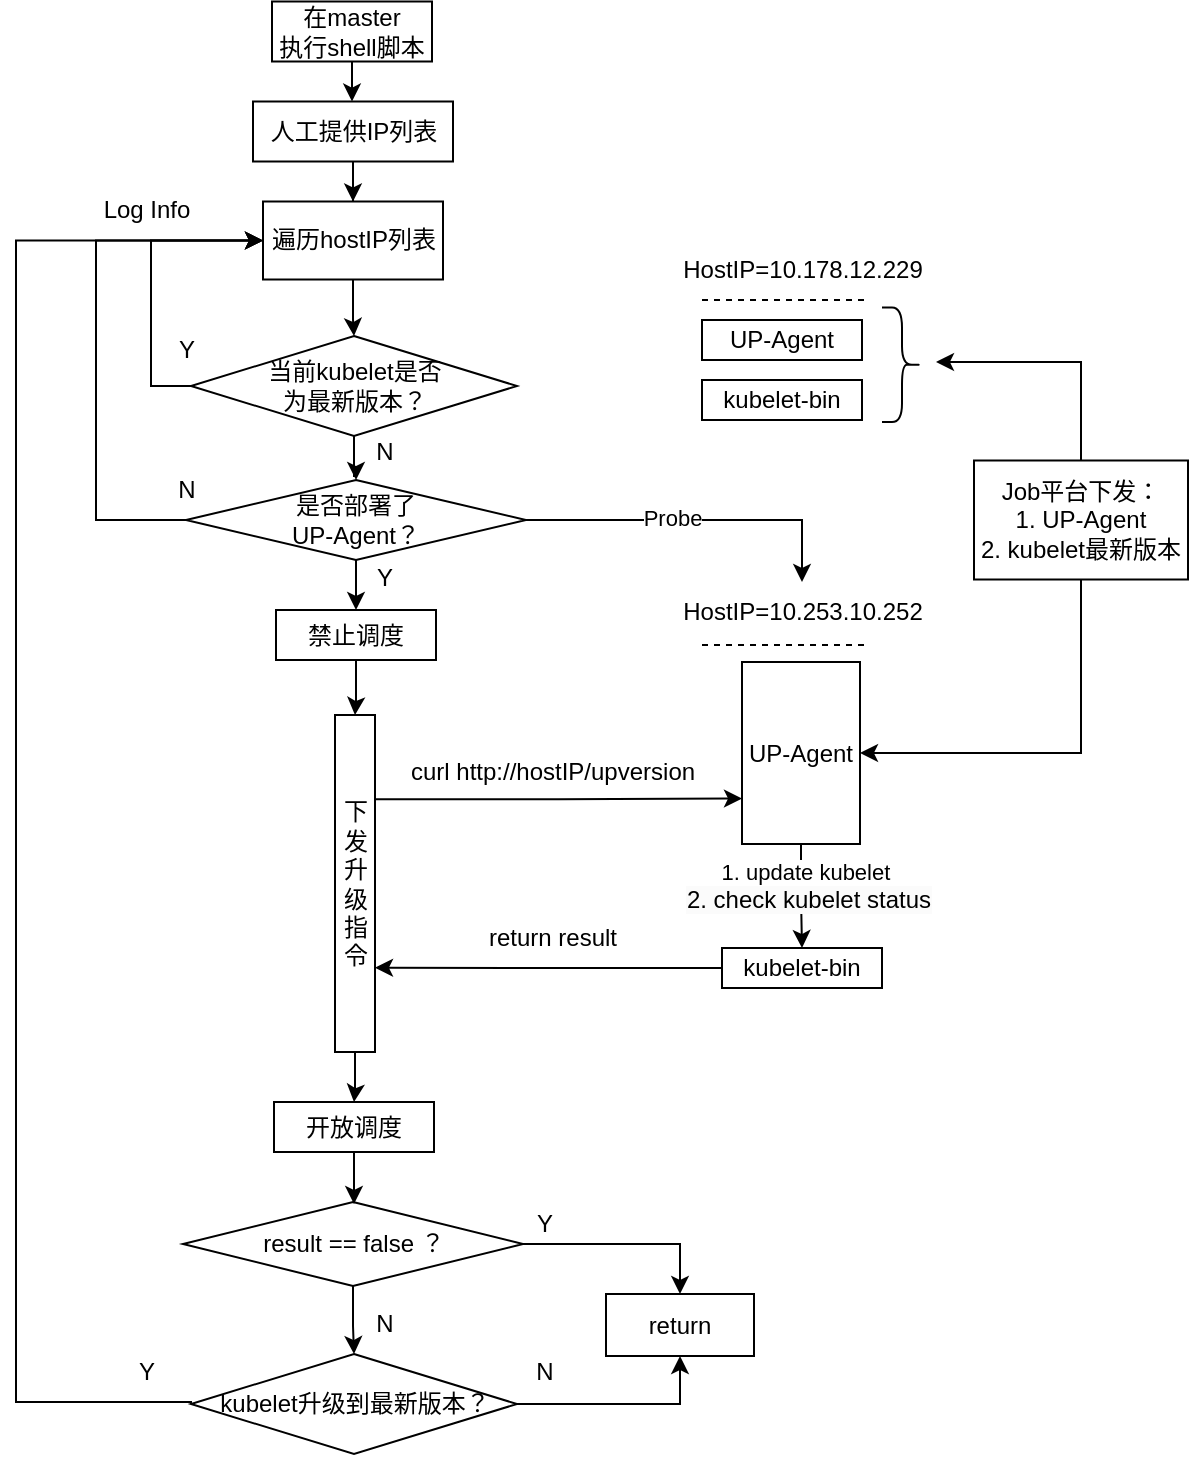 <mxfile version="22.1.21" type="github">
  <diagram name="第 1 页" id="3Xj8i7NFPnENORa3YPvw">
    <mxGraphModel dx="1171" dy="720" grid="1" gridSize="10" guides="1" tooltips="1" connect="1" arrows="1" fold="1" page="1" pageScale="1" pageWidth="827" pageHeight="1169" math="0" shadow="0">
      <root>
        <mxCell id="0" />
        <mxCell id="1" parent="0" />
        <mxCell id="nzKHIQpS1MZBil_oYlmG-1" value="UP-Agent" style="rounded=0;whiteSpace=wrap;html=1;fillColor=none;" parent="1" vertex="1">
          <mxGeometry x="433" y="299" width="80" height="20" as="geometry" />
        </mxCell>
        <mxCell id="nzKHIQpS1MZBil_oYlmG-11" style="edgeStyle=orthogonalEdgeStyle;rounded=0;orthogonalLoop=1;jettySize=auto;html=1;entryX=1;entryY=0.5;entryDx=0;entryDy=0;exitX=0.5;exitY=1;exitDx=0;exitDy=0;" parent="1" source="nzKHIQpS1MZBil_oYlmG-2" target="nzKHIQpS1MZBil_oYlmG-6" edge="1">
          <mxGeometry relative="1" as="geometry">
            <mxPoint x="622" y="481.5" as="sourcePoint" />
          </mxGeometry>
        </mxCell>
        <mxCell id="nzKHIQpS1MZBil_oYlmG-2" value="Job平台下发：&lt;br&gt;1. UP-Agent&lt;br&gt;2. kubelet最新版本" style="rounded=0;whiteSpace=wrap;html=1;fillColor=none;" parent="1" vertex="1">
          <mxGeometry x="569" y="369.25" width="107" height="59.5" as="geometry" />
        </mxCell>
        <mxCell id="nzKHIQpS1MZBil_oYlmG-3" value="" style="endArrow=none;dashed=1;html=1;rounded=0;" parent="1" edge="1">
          <mxGeometry width="50" height="50" relative="1" as="geometry">
            <mxPoint x="433" y="289" as="sourcePoint" />
            <mxPoint x="517" y="289" as="targetPoint" />
          </mxGeometry>
        </mxCell>
        <mxCell id="nzKHIQpS1MZBil_oYlmG-5" value="HostIP=10.178.12.229" style="text;html=1;align=center;verticalAlign=middle;resizable=0;points=[];autosize=1;strokeColor=none;fillColor=none;" parent="1" vertex="1">
          <mxGeometry x="413" y="259" width="140" height="30" as="geometry" />
        </mxCell>
        <mxCell id="nzKHIQpS1MZBil_oYlmG-36" style="edgeStyle=orthogonalEdgeStyle;rounded=0;orthogonalLoop=1;jettySize=auto;html=1;entryX=0.5;entryY=0;entryDx=0;entryDy=0;" parent="1" source="nzKHIQpS1MZBil_oYlmG-6" target="nzKHIQpS1MZBil_oYlmG-91" edge="1">
          <mxGeometry relative="1" as="geometry">
            <mxPoint x="472" y="574" as="targetPoint" />
          </mxGeometry>
        </mxCell>
        <mxCell id="nzKHIQpS1MZBil_oYlmG-94" value="1. update kubelet&amp;nbsp;&lt;br style=&quot;border-color: var(--border-color); font-size: 12px; background-color: rgb(251, 251, 251);&quot;&gt;&lt;span style=&quot;font-size: 12px; background-color: rgb(251, 251, 251);&quot;&gt;2. check kubelet status&lt;/span&gt;" style="edgeLabel;html=1;align=center;verticalAlign=middle;resizable=0;points=[];" parent="nzKHIQpS1MZBil_oYlmG-36" vertex="1" connectable="0">
          <mxGeometry x="-0.2" y="3" relative="1" as="geometry">
            <mxPoint as="offset" />
          </mxGeometry>
        </mxCell>
        <mxCell id="nzKHIQpS1MZBil_oYlmG-6" value="UP-Agent" style="rounded=0;whiteSpace=wrap;html=1;fillColor=none;" parent="1" vertex="1">
          <mxGeometry x="453" y="470" width="59" height="91" as="geometry" />
        </mxCell>
        <mxCell id="nzKHIQpS1MZBil_oYlmG-9" value="HostIP=10.253.10.252" style="text;html=1;align=center;verticalAlign=middle;resizable=0;points=[];autosize=1;strokeColor=none;fillColor=none;" parent="1" vertex="1">
          <mxGeometry x="413" y="430" width="140" height="30" as="geometry" />
        </mxCell>
        <mxCell id="nzKHIQpS1MZBil_oYlmG-16" value="" style="endArrow=none;dashed=1;html=1;rounded=0;" parent="1" edge="1">
          <mxGeometry width="50" height="50" relative="1" as="geometry">
            <mxPoint x="433" y="461.5" as="sourcePoint" />
            <mxPoint x="517" y="461.5" as="targetPoint" />
          </mxGeometry>
        </mxCell>
        <mxCell id="nzKHIQpS1MZBil_oYlmG-74" style="edgeStyle=orthogonalEdgeStyle;rounded=0;orthogonalLoop=1;jettySize=auto;html=1;" parent="1" source="nzKHIQpS1MZBil_oYlmG-17" target="nzKHIQpS1MZBil_oYlmG-72" edge="1">
          <mxGeometry relative="1" as="geometry" />
        </mxCell>
        <mxCell id="nzKHIQpS1MZBil_oYlmG-17" value="在master&lt;br&gt;执行shell脚本" style="rounded=0;whiteSpace=wrap;html=1;fillColor=none;" parent="1" vertex="1">
          <mxGeometry x="218" y="139.75" width="80" height="30" as="geometry" />
        </mxCell>
        <mxCell id="bx3Se1ZGkoEOsN2EIgxj-12" style="edgeStyle=orthogonalEdgeStyle;rounded=0;orthogonalLoop=1;jettySize=auto;html=1;" parent="1" source="nzKHIQpS1MZBil_oYlmG-24" target="bx3Se1ZGkoEOsN2EIgxj-11" edge="1">
          <mxGeometry relative="1" as="geometry" />
        </mxCell>
        <mxCell id="nzKHIQpS1MZBil_oYlmG-24" value="遍历hostIP列表" style="rounded=0;whiteSpace=wrap;html=1;fillColor=none;" parent="1" vertex="1">
          <mxGeometry x="213.5" y="239.75" width="90" height="39" as="geometry" />
        </mxCell>
        <mxCell id="nzKHIQpS1MZBil_oYlmG-33" style="edgeStyle=orthogonalEdgeStyle;rounded=0;orthogonalLoop=1;jettySize=auto;html=1;entryX=0;entryY=0.75;entryDx=0;entryDy=0;exitX=1;exitY=0.25;exitDx=0;exitDy=0;" parent="1" source="nzKHIQpS1MZBil_oYlmG-32" target="nzKHIQpS1MZBil_oYlmG-6" edge="1">
          <mxGeometry relative="1" as="geometry" />
        </mxCell>
        <mxCell id="nzKHIQpS1MZBil_oYlmG-87" style="edgeStyle=orthogonalEdgeStyle;rounded=0;orthogonalLoop=1;jettySize=auto;html=1;entryX=0.5;entryY=0;entryDx=0;entryDy=0;" parent="1" source="nzKHIQpS1MZBil_oYlmG-32" target="nzKHIQpS1MZBil_oYlmG-86" edge="1">
          <mxGeometry relative="1" as="geometry" />
        </mxCell>
        <mxCell id="nzKHIQpS1MZBil_oYlmG-32" value="下发升级指令" style="rounded=0;whiteSpace=wrap;html=1;fillColor=none;" parent="1" vertex="1">
          <mxGeometry x="249.5" y="496.5" width="20" height="168.5" as="geometry" />
        </mxCell>
        <mxCell id="nzKHIQpS1MZBil_oYlmG-35" value="curl http://hostIP/upversion" style="text;html=1;align=center;verticalAlign=middle;resizable=0;points=[];autosize=1;strokeColor=none;fillColor=none;" parent="1" vertex="1">
          <mxGeometry x="273" y="510" width="170" height="30" as="geometry" />
        </mxCell>
        <mxCell id="nzKHIQpS1MZBil_oYlmG-39" value="return result" style="text;html=1;align=center;verticalAlign=middle;resizable=0;points=[];autosize=1;strokeColor=none;fillColor=none;" parent="1" vertex="1">
          <mxGeometry x="313" y="593" width="90" height="30" as="geometry" />
        </mxCell>
        <mxCell id="nzKHIQpS1MZBil_oYlmG-51" style="edgeStyle=orthogonalEdgeStyle;rounded=0;orthogonalLoop=1;jettySize=auto;html=1;entryX=0.5;entryY=0;entryDx=0;entryDy=0;" parent="1" source="nzKHIQpS1MZBil_oYlmG-41" target="nzKHIQpS1MZBil_oYlmG-50" edge="1">
          <mxGeometry relative="1" as="geometry" />
        </mxCell>
        <mxCell id="nzKHIQpS1MZBil_oYlmG-81" style="edgeStyle=orthogonalEdgeStyle;rounded=0;orthogonalLoop=1;jettySize=auto;html=1;entryX=0.5;entryY=0;entryDx=0;entryDy=0;" parent="1" source="nzKHIQpS1MZBil_oYlmG-41" target="nzKHIQpS1MZBil_oYlmG-46" edge="1">
          <mxGeometry relative="1" as="geometry" />
        </mxCell>
        <mxCell id="nzKHIQpS1MZBil_oYlmG-41" value="result == false ？" style="rhombus;whiteSpace=wrap;html=1;fillColor=none;" parent="1" vertex="1">
          <mxGeometry x="173.5" y="740" width="170" height="42" as="geometry" />
        </mxCell>
        <mxCell id="nzKHIQpS1MZBil_oYlmG-46" value="return" style="rounded=0;whiteSpace=wrap;html=1;fillColor=none;" parent="1" vertex="1">
          <mxGeometry x="385" y="786" width="74" height="31" as="geometry" />
        </mxCell>
        <mxCell id="nzKHIQpS1MZBil_oYlmG-54" style="edgeStyle=orthogonalEdgeStyle;rounded=0;orthogonalLoop=1;jettySize=auto;html=1;entryX=0;entryY=0.5;entryDx=0;entryDy=0;exitX=0;exitY=0.5;exitDx=0;exitDy=0;" parent="1" source="nzKHIQpS1MZBil_oYlmG-50" target="nzKHIQpS1MZBil_oYlmG-24" edge="1">
          <mxGeometry relative="1" as="geometry">
            <mxPoint x="177.5" y="921" as="sourcePoint" />
            <Array as="points">
              <mxPoint x="178" y="840" />
              <mxPoint x="90" y="840" />
              <mxPoint x="90" y="259" />
            </Array>
          </mxGeometry>
        </mxCell>
        <mxCell id="nzKHIQpS1MZBil_oYlmG-82" style="edgeStyle=orthogonalEdgeStyle;rounded=0;orthogonalLoop=1;jettySize=auto;html=1;entryX=0.5;entryY=1;entryDx=0;entryDy=0;" parent="1" source="nzKHIQpS1MZBil_oYlmG-50" target="nzKHIQpS1MZBil_oYlmG-46" edge="1">
          <mxGeometry relative="1" as="geometry" />
        </mxCell>
        <mxCell id="nzKHIQpS1MZBil_oYlmG-50" value="kubelet升级到最新版本？" style="rhombus;whiteSpace=wrap;html=1;fillColor=none;" parent="1" vertex="1">
          <mxGeometry x="177.5" y="816" width="163" height="50" as="geometry" />
        </mxCell>
        <mxCell id="nzKHIQpS1MZBil_oYlmG-52" value="N" style="text;html=1;align=center;verticalAlign=middle;resizable=0;points=[];autosize=1;strokeColor=none;fillColor=none;" parent="1" vertex="1">
          <mxGeometry x="339" y="810" width="30" height="30" as="geometry" />
        </mxCell>
        <mxCell id="nzKHIQpS1MZBil_oYlmG-57" value="N" style="text;html=1;align=center;verticalAlign=middle;resizable=0;points=[];autosize=1;strokeColor=none;fillColor=none;" parent="1" vertex="1">
          <mxGeometry x="160" y="369.25" width="30" height="30" as="geometry" />
        </mxCell>
        <mxCell id="nzKHIQpS1MZBil_oYlmG-100" style="edgeStyle=orthogonalEdgeStyle;rounded=0;orthogonalLoop=1;jettySize=auto;html=1;entryX=0;entryY=0.5;entryDx=0;entryDy=0;exitX=0;exitY=0.5;exitDx=0;exitDy=0;" parent="1" source="bx3Se1ZGkoEOsN2EIgxj-1" target="nzKHIQpS1MZBil_oYlmG-24" edge="1">
          <mxGeometry relative="1" as="geometry">
            <Array as="points">
              <mxPoint x="130" y="399" />
              <mxPoint x="130" y="259" />
            </Array>
            <mxPoint x="173.5" y="696" as="sourcePoint" />
          </mxGeometry>
        </mxCell>
        <mxCell id="nzKHIQpS1MZBil_oYlmG-64" value="N" style="text;html=1;align=center;verticalAlign=middle;resizable=0;points=[];autosize=1;strokeColor=none;fillColor=none;" parent="1" vertex="1">
          <mxGeometry x="259" y="786" width="30" height="30" as="geometry" />
        </mxCell>
        <mxCell id="nzKHIQpS1MZBil_oYlmG-65" value="Y" style="text;html=1;align=center;verticalAlign=middle;resizable=0;points=[];autosize=1;strokeColor=none;fillColor=none;" parent="1" vertex="1">
          <mxGeometry x="339" y="736" width="30" height="30" as="geometry" />
        </mxCell>
        <mxCell id="nzKHIQpS1MZBil_oYlmG-75" style="edgeStyle=orthogonalEdgeStyle;rounded=0;orthogonalLoop=1;jettySize=auto;html=1;entryX=0.5;entryY=0;entryDx=0;entryDy=0;" parent="1" source="nzKHIQpS1MZBil_oYlmG-72" target="nzKHIQpS1MZBil_oYlmG-24" edge="1">
          <mxGeometry relative="1" as="geometry" />
        </mxCell>
        <mxCell id="nzKHIQpS1MZBil_oYlmG-72" value="人工提供IP列表" style="rounded=0;whiteSpace=wrap;html=1;fillColor=none;" parent="1" vertex="1">
          <mxGeometry x="208.5" y="189.75" width="100" height="30" as="geometry" />
        </mxCell>
        <mxCell id="nzKHIQpS1MZBil_oYlmG-80" value="Y" style="text;html=1;align=center;verticalAlign=middle;resizable=0;points=[];autosize=1;strokeColor=none;fillColor=none;" parent="1" vertex="1">
          <mxGeometry x="140" y="810" width="30" height="30" as="geometry" />
        </mxCell>
        <mxCell id="nzKHIQpS1MZBil_oYlmG-85" style="edgeStyle=orthogonalEdgeStyle;rounded=0;orthogonalLoop=1;jettySize=auto;html=1;" parent="1" source="nzKHIQpS1MZBil_oYlmG-83" target="nzKHIQpS1MZBil_oYlmG-32" edge="1">
          <mxGeometry relative="1" as="geometry" />
        </mxCell>
        <mxCell id="nzKHIQpS1MZBil_oYlmG-83" value="禁止调度" style="rounded=0;whiteSpace=wrap;html=1;fillColor=none;" parent="1" vertex="1">
          <mxGeometry x="220" y="444" width="80" height="25" as="geometry" />
        </mxCell>
        <mxCell id="nzKHIQpS1MZBil_oYlmG-88" style="edgeStyle=orthogonalEdgeStyle;rounded=0;orthogonalLoop=1;jettySize=auto;html=1;entryX=0.5;entryY=0;entryDx=0;entryDy=0;" parent="1" source="nzKHIQpS1MZBil_oYlmG-86" edge="1">
          <mxGeometry relative="1" as="geometry">
            <mxPoint x="259" y="741" as="targetPoint" />
          </mxGeometry>
        </mxCell>
        <mxCell id="nzKHIQpS1MZBil_oYlmG-86" value="开放调度" style="rounded=0;whiteSpace=wrap;html=1;fillColor=none;" parent="1" vertex="1">
          <mxGeometry x="219" y="690" width="80" height="25" as="geometry" />
        </mxCell>
        <mxCell id="nzKHIQpS1MZBil_oYlmG-90" value="kubelet-bin" style="rounded=0;whiteSpace=wrap;html=1;fillColor=none;" parent="1" vertex="1">
          <mxGeometry x="433" y="329" width="80" height="20" as="geometry" />
        </mxCell>
        <mxCell id="nzKHIQpS1MZBil_oYlmG-98" style="edgeStyle=orthogonalEdgeStyle;rounded=0;orthogonalLoop=1;jettySize=auto;html=1;entryX=1;entryY=0.75;entryDx=0;entryDy=0;" parent="1" source="nzKHIQpS1MZBil_oYlmG-91" target="nzKHIQpS1MZBil_oYlmG-32" edge="1">
          <mxGeometry relative="1" as="geometry" />
        </mxCell>
        <mxCell id="nzKHIQpS1MZBil_oYlmG-91" value="kubelet-bin" style="rounded=0;whiteSpace=wrap;html=1;fillColor=none;" parent="1" vertex="1">
          <mxGeometry x="443" y="613" width="80" height="20" as="geometry" />
        </mxCell>
        <mxCell id="bx3Se1ZGkoEOsN2EIgxj-2" style="edgeStyle=orthogonalEdgeStyle;rounded=0;orthogonalLoop=1;jettySize=auto;html=1;" parent="1" source="bx3Se1ZGkoEOsN2EIgxj-1" target="nzKHIQpS1MZBil_oYlmG-83" edge="1">
          <mxGeometry relative="1" as="geometry" />
        </mxCell>
        <mxCell id="bx3Se1ZGkoEOsN2EIgxj-6" style="edgeStyle=orthogonalEdgeStyle;rounded=0;orthogonalLoop=1;jettySize=auto;html=1;" parent="1" source="bx3Se1ZGkoEOsN2EIgxj-1" target="nzKHIQpS1MZBil_oYlmG-9" edge="1">
          <mxGeometry relative="1" as="geometry" />
        </mxCell>
        <mxCell id="bx3Se1ZGkoEOsN2EIgxj-7" value="Probe" style="edgeLabel;html=1;align=center;verticalAlign=middle;resizable=0;points=[];" parent="bx3Se1ZGkoEOsN2EIgxj-6" vertex="1" connectable="0">
          <mxGeometry x="-0.142" y="1" relative="1" as="geometry">
            <mxPoint as="offset" />
          </mxGeometry>
        </mxCell>
        <mxCell id="bx3Se1ZGkoEOsN2EIgxj-1" value="是否部署了&lt;br&gt;UP-Agent？" style="rhombus;whiteSpace=wrap;html=1;fillColor=none;" parent="1" vertex="1">
          <mxGeometry x="175" y="379" width="170" height="40" as="geometry" />
        </mxCell>
        <mxCell id="bx3Se1ZGkoEOsN2EIgxj-4" value="Y" style="text;html=1;align=center;verticalAlign=middle;resizable=0;points=[];autosize=1;strokeColor=none;fillColor=none;" parent="1" vertex="1">
          <mxGeometry x="259" y="412.75" width="30" height="30" as="geometry" />
        </mxCell>
        <mxCell id="bx3Se1ZGkoEOsN2EIgxj-8" value="" style="shape=curlyBracket;whiteSpace=wrap;html=1;rounded=1;flipH=1;labelPosition=right;verticalLabelPosition=middle;align=left;verticalAlign=middle;" parent="1" vertex="1">
          <mxGeometry x="523" y="292.75" width="20" height="57.25" as="geometry" />
        </mxCell>
        <mxCell id="bx3Se1ZGkoEOsN2EIgxj-9" style="edgeStyle=orthogonalEdgeStyle;rounded=0;orthogonalLoop=1;jettySize=auto;html=1;exitX=0.5;exitY=0;exitDx=0;exitDy=0;" parent="1" source="nzKHIQpS1MZBil_oYlmG-2" edge="1">
          <mxGeometry relative="1" as="geometry">
            <mxPoint x="550" y="320" as="targetPoint" />
            <Array as="points">
              <mxPoint x="623" y="320" />
            </Array>
          </mxGeometry>
        </mxCell>
        <mxCell id="bx3Se1ZGkoEOsN2EIgxj-13" style="edgeStyle=orthogonalEdgeStyle;rounded=0;orthogonalLoop=1;jettySize=auto;html=1;entryX=0.5;entryY=0;entryDx=0;entryDy=0;" parent="1" source="bx3Se1ZGkoEOsN2EIgxj-11" target="bx3Se1ZGkoEOsN2EIgxj-1" edge="1">
          <mxGeometry relative="1" as="geometry" />
        </mxCell>
        <mxCell id="bx3Se1ZGkoEOsN2EIgxj-14" style="edgeStyle=orthogonalEdgeStyle;rounded=0;orthogonalLoop=1;jettySize=auto;html=1;entryX=0;entryY=0.5;entryDx=0;entryDy=0;exitX=0;exitY=0.5;exitDx=0;exitDy=0;" parent="1" source="bx3Se1ZGkoEOsN2EIgxj-11" target="nzKHIQpS1MZBil_oYlmG-24" edge="1">
          <mxGeometry relative="1" as="geometry" />
        </mxCell>
        <mxCell id="bx3Se1ZGkoEOsN2EIgxj-11" value="当前kubelet是否&lt;br&gt;为最新版本？" style="rhombus;whiteSpace=wrap;html=1;fillColor=none;" parent="1" vertex="1">
          <mxGeometry x="177.5" y="307" width="163" height="50" as="geometry" />
        </mxCell>
        <mxCell id="bx3Se1ZGkoEOsN2EIgxj-15" value="Y" style="text;html=1;align=center;verticalAlign=middle;resizable=0;points=[];autosize=1;strokeColor=none;fillColor=none;" parent="1" vertex="1">
          <mxGeometry x="160" y="299" width="30" height="30" as="geometry" />
        </mxCell>
        <mxCell id="bx3Se1ZGkoEOsN2EIgxj-16" value="N" style="text;html=1;align=center;verticalAlign=middle;resizable=0;points=[];autosize=1;strokeColor=none;fillColor=none;" parent="1" vertex="1">
          <mxGeometry x="259" y="350" width="30" height="30" as="geometry" />
        </mxCell>
        <mxCell id="bx3Se1ZGkoEOsN2EIgxj-17" value="Log Info" style="text;html=1;align=center;verticalAlign=middle;resizable=0;points=[];autosize=1;strokeColor=none;fillColor=none;" parent="1" vertex="1">
          <mxGeometry x="120" y="229" width="70" height="30" as="geometry" />
        </mxCell>
      </root>
    </mxGraphModel>
  </diagram>
</mxfile>

